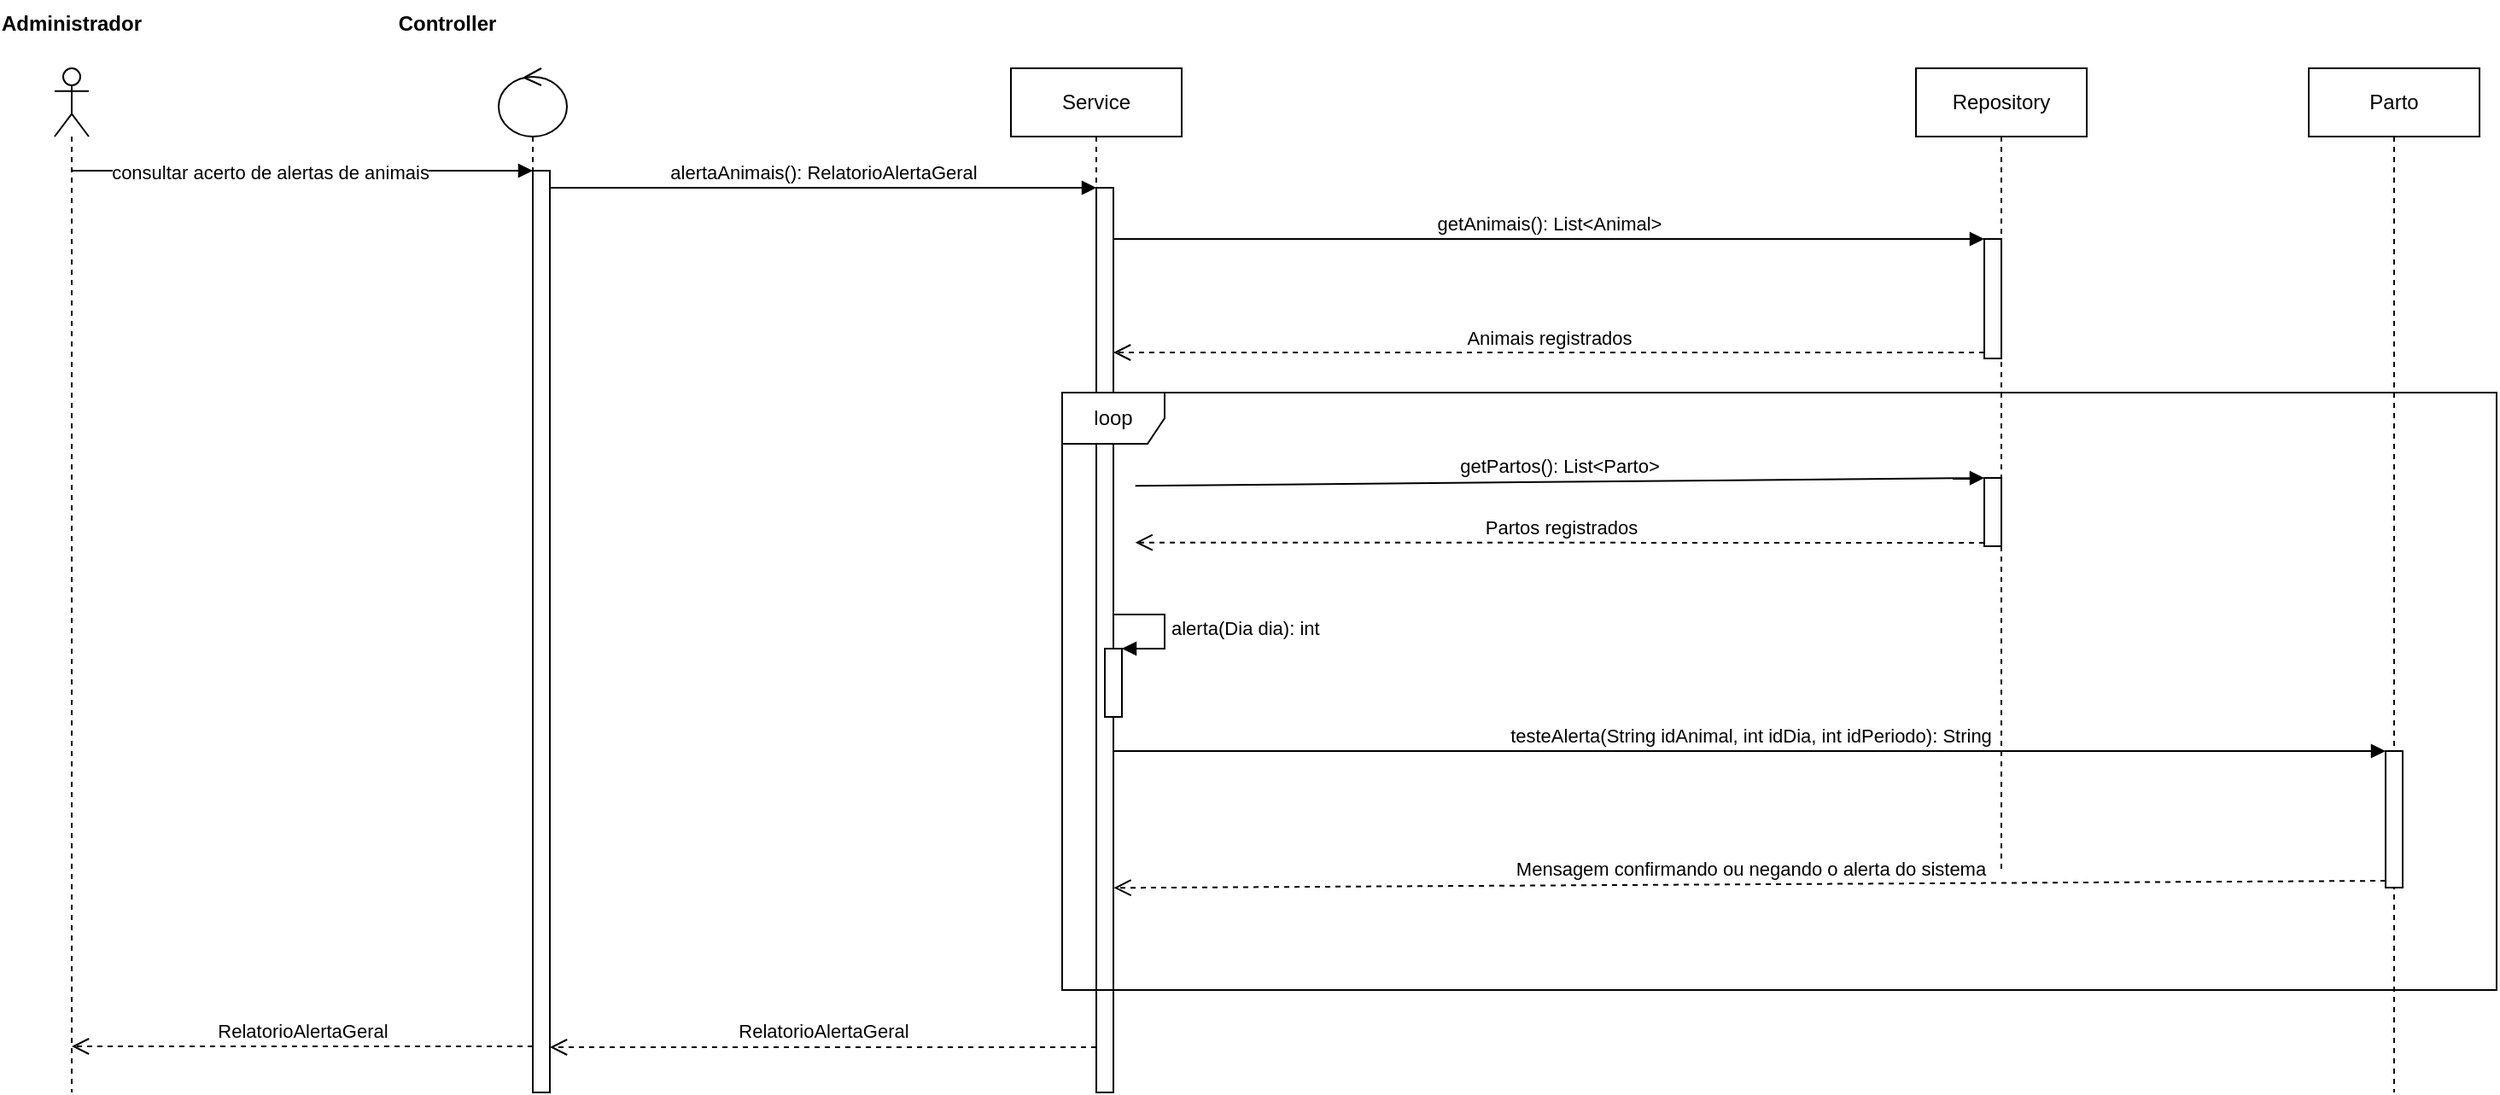 <mxfile version="20.6.0" type="google"><diagram id="kgpKYQtTHZ0yAKxKKP6v" name="Page-1"><mxGraphModel grid="1" page="1" gridSize="10" guides="1" tooltips="1" connect="1" arrows="1" fold="1" pageScale="1" pageWidth="850" pageHeight="1100" math="0" shadow="0"><root><mxCell id="0"/><mxCell id="1" parent="0"/><mxCell id="e2mBW-t31tD-1cg3CJPD-1" value="" style="shape=umlLifeline;participant=umlActor;perimeter=lifelinePerimeter;whiteSpace=wrap;html=1;container=1;collapsible=0;recursiveResize=0;verticalAlign=top;spacingTop=36;outlineConnect=0;" vertex="1" parent="1"><mxGeometry x="70" y="80" width="20" height="600" as="geometry"/></mxCell><mxCell id="e2mBW-t31tD-1cg3CJPD-2" value="Administrador" style="text;align=center;fontStyle=1;verticalAlign=middle;spacingLeft=3;spacingRight=3;strokeColor=none;rotatable=0;points=[[0,0.5],[1,0.5]];portConstraint=eastwest;" vertex="1" parent="1"><mxGeometry x="40" y="40" width="80" height="26" as="geometry"/></mxCell><mxCell id="e2mBW-t31tD-1cg3CJPD-3" value="" style="shape=umlLifeline;participant=umlControl;perimeter=lifelinePerimeter;whiteSpace=wrap;html=1;container=1;collapsible=0;recursiveResize=0;verticalAlign=top;spacingTop=36;outlineConnect=0;" vertex="1" parent="1"><mxGeometry x="330" y="80" width="40" height="600" as="geometry"/></mxCell><mxCell id="e2mBW-t31tD-1cg3CJPD-9" value="" style="html=1;points=[];perimeter=orthogonalPerimeter;" vertex="1" parent="e2mBW-t31tD-1cg3CJPD-3"><mxGeometry x="20" y="60" width="10" height="540" as="geometry"/></mxCell><mxCell id="e2mBW-t31tD-1cg3CJPD-4" value="Controller" style="text;align=center;fontStyle=1;verticalAlign=middle;spacingLeft=3;spacingRight=3;strokeColor=none;rotatable=0;points=[[0,0.5],[1,0.5]];portConstraint=eastwest;" vertex="1" parent="1"><mxGeometry x="260" y="40" width="80" height="26" as="geometry"/></mxCell><mxCell id="e2mBW-t31tD-1cg3CJPD-5" value="Service" style="shape=umlLifeline;perimeter=lifelinePerimeter;whiteSpace=wrap;html=1;container=1;collapsible=0;recursiveResize=0;outlineConnect=0;" vertex="1" parent="1"><mxGeometry x="630" y="80" width="100" height="600" as="geometry"/></mxCell><mxCell id="e2mBW-t31tD-1cg3CJPD-15" value="" style="html=1;points=[];perimeter=orthogonalPerimeter;" vertex="1" parent="e2mBW-t31tD-1cg3CJPD-5"><mxGeometry x="50" y="70" width="10" height="530" as="geometry"/></mxCell><mxCell id="e2mBW-t31tD-1cg3CJPD-6" value="Repository" style="shape=umlLifeline;perimeter=lifelinePerimeter;whiteSpace=wrap;html=1;container=1;collapsible=0;recursiveResize=0;outlineConnect=0;" vertex="1" parent="1"><mxGeometry x="1160" y="80" width="100" height="470" as="geometry"/></mxCell><mxCell id="e2mBW-t31tD-1cg3CJPD-30" value="" style="html=1;points=[];perimeter=orthogonalPerimeter;" vertex="1" parent="e2mBW-t31tD-1cg3CJPD-6"><mxGeometry x="40" y="100" width="10" height="70" as="geometry"/></mxCell><mxCell id="e2mBW-t31tD-1cg3CJPD-10" value="consultar acerto de alertas de animais" style="html=1;verticalAlign=bottom;endArrow=block;entryX=0;entryY=0;rounded=0;" edge="1" parent="1" source="e2mBW-t31tD-1cg3CJPD-1" target="e2mBW-t31tD-1cg3CJPD-9"><mxGeometry x="-0.143" y="-10" relative="1" as="geometry"><mxPoint x="150" y="140" as="sourcePoint"/><mxPoint as="offset"/></mxGeometry></mxCell><mxCell id="e2mBW-t31tD-1cg3CJPD-11" value="RelatorioAlertaGeral" style="html=1;verticalAlign=bottom;endArrow=open;dashed=1;endSize=8;exitX=0;exitY=0.95;rounded=0;" edge="1" parent="1" source="e2mBW-t31tD-1cg3CJPD-9" target="e2mBW-t31tD-1cg3CJPD-1"><mxGeometry relative="1" as="geometry"><mxPoint x="150" y="216" as="targetPoint"/></mxGeometry></mxCell><mxCell id="e2mBW-t31tD-1cg3CJPD-16" value="alertaAnimais(): RelatorioAlertaGeral" style="html=1;verticalAlign=bottom;endArrow=block;entryX=0;entryY=0;rounded=0;" edge="1" parent="1" source="e2mBW-t31tD-1cg3CJPD-9" target="e2mBW-t31tD-1cg3CJPD-15"><mxGeometry relative="1" as="geometry"><mxPoint x="370" y="150" as="sourcePoint"/></mxGeometry></mxCell><mxCell id="e2mBW-t31tD-1cg3CJPD-17" value="RelatorioAlertaGeral" style="html=1;verticalAlign=bottom;endArrow=open;dashed=1;endSize=8;exitX=0;exitY=0.95;rounded=0;" edge="1" parent="1" source="e2mBW-t31tD-1cg3CJPD-15" target="e2mBW-t31tD-1cg3CJPD-9"><mxGeometry relative="1" as="geometry"><mxPoint x="370" y="226" as="targetPoint"/></mxGeometry></mxCell><mxCell id="e2mBW-t31tD-1cg3CJPD-31" value="getAnimais(): List&amp;lt;Animal&amp;gt;" style="html=1;verticalAlign=bottom;endArrow=block;entryX=0;entryY=0;rounded=0;" edge="1" parent="1" target="e2mBW-t31tD-1cg3CJPD-30"><mxGeometry relative="1" as="geometry"><mxPoint x="690" y="180" as="sourcePoint"/></mxGeometry></mxCell><mxCell id="e2mBW-t31tD-1cg3CJPD-32" value="Animais registrados" style="html=1;verticalAlign=bottom;endArrow=open;dashed=1;endSize=8;exitX=0;exitY=0.95;rounded=0;" edge="1" parent="1" source="e2mBW-t31tD-1cg3CJPD-30" target="e2mBW-t31tD-1cg3CJPD-15"><mxGeometry relative="1" as="geometry"><mxPoint x="790" y="246" as="targetPoint"/></mxGeometry></mxCell><mxCell id="Yiyr8yhrKzoZ_iE4IJY0-1" value="loop" style="shape=umlFrame;whiteSpace=wrap;html=1;" vertex="1" parent="1"><mxGeometry x="660" y="270" width="840" height="350" as="geometry"/></mxCell><mxCell id="Yiyr8yhrKzoZ_iE4IJY0-2" value="" style="html=1;points=[];perimeter=orthogonalPerimeter;" vertex="1" parent="1"><mxGeometry x="1200" y="320" width="10" height="40" as="geometry"/></mxCell><mxCell id="Yiyr8yhrKzoZ_iE4IJY0-3" value="getPartos(): List&amp;lt;Parto&amp;gt;" style="html=1;verticalAlign=bottom;endArrow=block;entryX=0;entryY=0;rounded=0;exitX=0.051;exitY=0.156;exitDx=0;exitDy=0;exitPerimeter=0;" edge="1" parent="1" source="Yiyr8yhrKzoZ_iE4IJY0-1" target="Yiyr8yhrKzoZ_iE4IJY0-2"><mxGeometry relative="1" as="geometry"><mxPoint x="1130" y="320" as="sourcePoint"/></mxGeometry></mxCell><mxCell id="Yiyr8yhrKzoZ_iE4IJY0-4" value="Partos registrados" style="html=1;verticalAlign=bottom;endArrow=open;dashed=1;endSize=8;exitX=0;exitY=0.95;rounded=0;entryX=0.051;entryY=0.251;entryDx=0;entryDy=0;entryPerimeter=0;" edge="1" parent="1" source="Yiyr8yhrKzoZ_iE4IJY0-2" target="Yiyr8yhrKzoZ_iE4IJY0-1"><mxGeometry relative="1" as="geometry"><mxPoint x="1130" y="396" as="targetPoint"/></mxGeometry></mxCell><mxCell id="Yiyr8yhrKzoZ_iE4IJY0-5" value="" style="html=1;points=[];perimeter=orthogonalPerimeter;" vertex="1" parent="1"><mxGeometry x="685" y="420" width="10" height="40" as="geometry"/></mxCell><mxCell id="Yiyr8yhrKzoZ_iE4IJY0-6" value="alerta(Dia dia): int&amp;nbsp;" style="edgeStyle=orthogonalEdgeStyle;html=1;align=left;spacingLeft=2;endArrow=block;rounded=0;entryX=1;entryY=0;" edge="1" parent="1" target="Yiyr8yhrKzoZ_iE4IJY0-5"><mxGeometry relative="1" as="geometry"><mxPoint x="690" y="400" as="sourcePoint"/><Array as="points"><mxPoint x="720" y="400"/></Array></mxGeometry></mxCell><mxCell id="Yiyr8yhrKzoZ_iE4IJY0-7" value="Parto" style="shape=umlLifeline;perimeter=lifelinePerimeter;whiteSpace=wrap;html=1;container=1;collapsible=0;recursiveResize=0;outlineConnect=0;" vertex="1" parent="1"><mxGeometry x="1390" y="80" width="100" height="600" as="geometry"/></mxCell><mxCell id="Yiyr8yhrKzoZ_iE4IJY0-8" value="" style="html=1;points=[];perimeter=orthogonalPerimeter;" vertex="1" parent="Yiyr8yhrKzoZ_iE4IJY0-7"><mxGeometry x="45" y="400" width="10" height="80" as="geometry"/></mxCell><mxCell id="Yiyr8yhrKzoZ_iE4IJY0-9" value="testeAlerta(String idAnimal, int idDia, int idPeriodo): String" style="html=1;verticalAlign=bottom;endArrow=block;entryX=0;entryY=0;rounded=0;exitX=0.036;exitY=0.6;exitDx=0;exitDy=0;exitPerimeter=0;" edge="1" parent="1" source="Yiyr8yhrKzoZ_iE4IJY0-1" target="Yiyr8yhrKzoZ_iE4IJY0-8"><mxGeometry relative="1" as="geometry"><mxPoint x="1365" y="480" as="sourcePoint"/></mxGeometry></mxCell><mxCell id="Yiyr8yhrKzoZ_iE4IJY0-10" value="Mensagem confirmando ou negando o alerta do sistema" style="html=1;verticalAlign=bottom;endArrow=open;dashed=1;endSize=8;exitX=0;exitY=0.95;rounded=0;entryX=0.036;entryY=0.829;entryDx=0;entryDy=0;entryPerimeter=0;" edge="1" parent="1" source="Yiyr8yhrKzoZ_iE4IJY0-8" target="Yiyr8yhrKzoZ_iE4IJY0-1"><mxGeometry relative="1" as="geometry"><mxPoint x="690" y="550" as="targetPoint"/></mxGeometry></mxCell></root></mxGraphModel></diagram></mxfile>